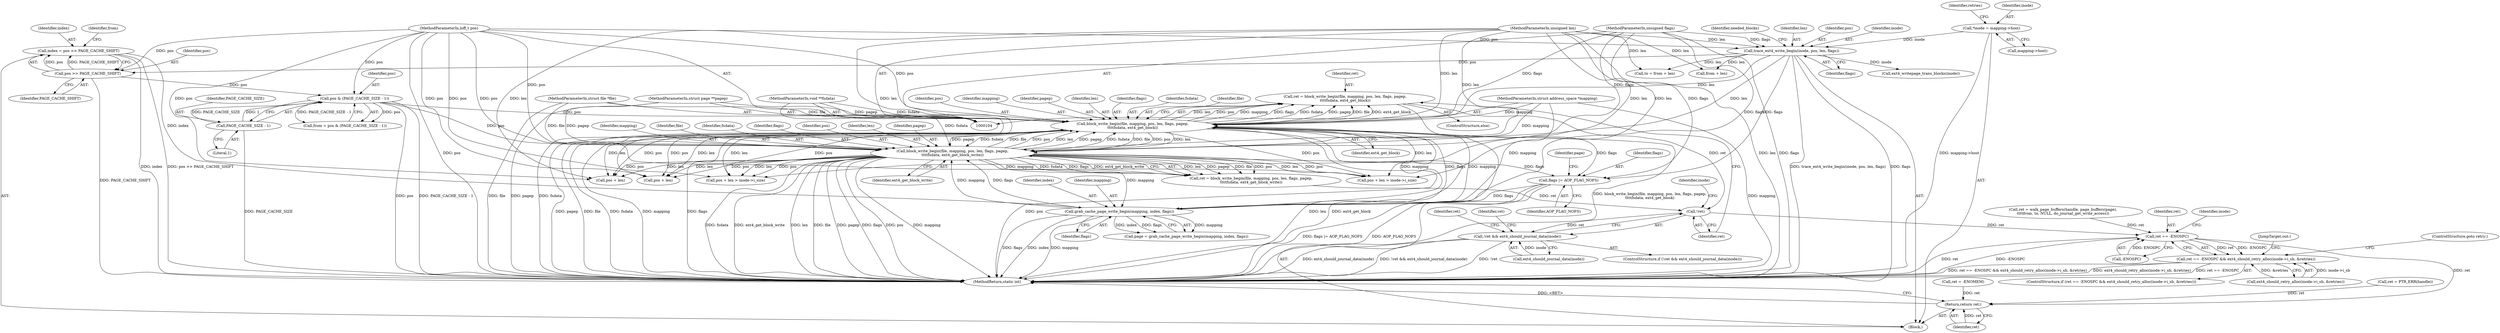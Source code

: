digraph "0_linux_744692dc059845b2a3022119871846e74d4f6e11_11@API" {
"1000212" [label="(Call,ret = block_write_begin(file, mapping, pos, len, flags, pagep,\n\t\t\t\tfsdata, ext4_get_block))"];
"1000214" [label="(Call,block_write_begin(file, mapping, pos, len, flags, pagep,\n\t\t\t\tfsdata, ext4_get_block))"];
"1000202" [label="(Call,block_write_begin(file, mapping, pos, len, flags, pagep,\n\t\t\t\tfsdata, ext4_get_block_write))"];
"1000105" [label="(MethodParameterIn,struct file *file)"];
"1000178" [label="(Call,grab_cache_page_write_begin(mapping, index, flags))"];
"1000106" [label="(MethodParameterIn,struct address_space *mapping)"];
"1000141" [label="(Call,index = pos >> PAGE_CACHE_SHIFT)"];
"1000143" [label="(Call,pos >> PAGE_CACHE_SHIFT)"];
"1000130" [label="(Call,trace_ext4_write_begin(inode, pos, len, flags))"];
"1000114" [label="(Call,*inode = mapping->host)"];
"1000107" [label="(MethodParameterIn,loff_t pos)"];
"1000108" [label="(MethodParameterIn,unsigned len)"];
"1000109" [label="(MethodParameterIn,unsigned flags)"];
"1000173" [label="(Call,flags |= AOP_FLAG_NOFS)"];
"1000148" [label="(Call,pos & (PAGE_CACHE_SIZE - 1))"];
"1000150" [label="(Call,PAGE_CACHE_SIZE - 1)"];
"1000110" [label="(MethodParameterIn,struct page **pagep)"];
"1000111" [label="(MethodParameterIn,void **fsdata)"];
"1000225" [label="(Call,!ret)"];
"1000224" [label="(Call,!ret && ext4_should_journal_data(inode))"];
"1000283" [label="(Call,ret == -ENOSPC)"];
"1000282" [label="(Call,ret == -ENOSPC && ext4_should_retry_alloc(inode->i_sb, &retries))"];
"1000295" [label="(Return,return ret;)"];
"1000224" [label="(Call,!ret && ext4_should_journal_data(inode))"];
"1000204" [label="(Identifier,mapping)"];
"1000133" [label="(Identifier,len)"];
"1000283" [label="(Call,ret == -ENOSPC)"];
"1000227" [label="(Call,ext4_should_journal_data(inode))"];
"1000124" [label="(Identifier,retries)"];
"1000177" [label="(Identifier,page)"];
"1000241" [label="(Identifier,ret)"];
"1000226" [label="(Identifier,ret)"];
"1000134" [label="(Identifier,flags)"];
"1000203" [label="(Identifier,file)"];
"1000264" [label="(Call,pos + len > inode->i_size)"];
"1000250" [label="(Call,pos + len)"];
"1000213" [label="(Identifier,ret)"];
"1000175" [label="(Identifier,AOP_FLAG_NOFS)"];
"1000180" [label="(Identifier,index)"];
"1000297" [label="(MethodReturn,static int)"];
"1000109" [label="(MethodParameterIn,unsigned flags)"];
"1000132" [label="(Identifier,pos)"];
"1000225" [label="(Call,!ret)"];
"1000188" [label="(Call,ret = -ENOMEM)"];
"1000179" [label="(Identifier,mapping)"];
"1000181" [label="(Identifier,flags)"];
"1000222" [label="(Identifier,ext4_get_block)"];
"1000131" [label="(Identifier,inode)"];
"1000209" [label="(Identifier,fsdata)"];
"1000173" [label="(Call,flags |= AOP_FLAG_NOFS)"];
"1000116" [label="(Call,mapping->host)"];
"1000265" [label="(Call,pos + len)"];
"1000168" [label="(Call,ret = PTR_ERR(handle))"];
"1000152" [label="(Literal,1)"];
"1000115" [label="(Identifier,inode)"];
"1000212" [label="(Call,ret = block_write_begin(file, mapping, pos, len, flags, pagep,\n\t\t\t\tfsdata, ext4_get_block))"];
"1000230" [label="(Call,ret = walk_page_buffers(handle, page_buffers(page),\n\t\t\t\tfrom, to, NULL, do_journal_get_write_access))"];
"1000105" [label="(MethodParameterIn,struct file *file)"];
"1000217" [label="(Identifier,pos)"];
"1000138" [label="(Call,ext4_writepage_trans_blocks(inode))"];
"1000144" [label="(Identifier,pos)"];
"1000107" [label="(MethodParameterIn,loff_t pos)"];
"1000284" [label="(Identifier,ret)"];
"1000282" [label="(Call,ret == -ENOSPC && ext4_should_retry_alloc(inode->i_sb, &retries))"];
"1000148" [label="(Call,pos & (PAGE_CACHE_SIZE - 1))"];
"1000228" [label="(Identifier,inode)"];
"1000153" [label="(Call,to = from + len)"];
"1000287" [label="(Call,ext4_should_retry_alloc(inode->i_sb, &retries))"];
"1000216" [label="(Identifier,mapping)"];
"1000151" [label="(Identifier,PAGE_CACHE_SIZE)"];
"1000143" [label="(Call,pos >> PAGE_CACHE_SHIFT)"];
"1000114" [label="(Call,*inode = mapping->host)"];
"1000285" [label="(Call,-ENOSPC)"];
"1000141" [label="(Call,index = pos >> PAGE_CACHE_SHIFT)"];
"1000200" [label="(Call,ret = block_write_begin(file, mapping, pos, len, flags, pagep,\n\t\t\t\tfsdata, ext4_get_block_write))"];
"1000155" [label="(Call,from + len)"];
"1000142" [label="(Identifier,index)"];
"1000110" [label="(MethodParameterIn,struct page **pagep)"];
"1000211" [label="(ControlStructure,else)"];
"1000108" [label="(MethodParameterIn,unsigned len)"];
"1000176" [label="(Call,page = grab_cache_page_write_begin(mapping, index, flags))"];
"1000146" [label="(Call,from = pos & (PAGE_CACHE_SIZE - 1))"];
"1000112" [label="(Block,)"];
"1000149" [label="(Identifier,pos)"];
"1000293" [label="(ControlStructure,goto retry;)"];
"1000223" [label="(ControlStructure,if (!ret && ext4_should_journal_data(inode)))"];
"1000147" [label="(Identifier,from)"];
"1000207" [label="(Identifier,flags)"];
"1000294" [label="(JumpTarget,out:)"];
"1000289" [label="(Identifier,inode)"];
"1000220" [label="(Identifier,pagep)"];
"1000150" [label="(Call,PAGE_CACHE_SIZE - 1)"];
"1000218" [label="(Identifier,len)"];
"1000210" [label="(Identifier,ext4_get_block_write)"];
"1000295" [label="(Return,return ret;)"];
"1000296" [label="(Identifier,ret)"];
"1000174" [label="(Identifier,flags)"];
"1000219" [label="(Identifier,flags)"];
"1000145" [label="(Identifier,PAGE_CACHE_SHIFT)"];
"1000214" [label="(Call,block_write_begin(file, mapping, pos, len, flags, pagep,\n\t\t\t\tfsdata, ext4_get_block))"];
"1000178" [label="(Call,grab_cache_page_write_begin(mapping, index, flags))"];
"1000130" [label="(Call,trace_ext4_write_begin(inode, pos, len, flags))"];
"1000281" [label="(ControlStructure,if (ret == -ENOSPC && ext4_should_retry_alloc(inode->i_sb, &retries)))"];
"1000205" [label="(Identifier,pos)"];
"1000249" [label="(Call,pos + len > inode->i_size)"];
"1000106" [label="(MethodParameterIn,struct address_space *mapping)"];
"1000111" [label="(MethodParameterIn,void **fsdata)"];
"1000221" [label="(Identifier,fsdata)"];
"1000231" [label="(Identifier,ret)"];
"1000215" [label="(Identifier,file)"];
"1000206" [label="(Identifier,len)"];
"1000208" [label="(Identifier,pagep)"];
"1000202" [label="(Call,block_write_begin(file, mapping, pos, len, flags, pagep,\n\t\t\t\tfsdata, ext4_get_block_write))"];
"1000136" [label="(Identifier,needed_blocks)"];
"1000212" -> "1000211"  [label="AST: "];
"1000212" -> "1000214"  [label="CFG: "];
"1000213" -> "1000212"  [label="AST: "];
"1000214" -> "1000212"  [label="AST: "];
"1000226" -> "1000212"  [label="CFG: "];
"1000212" -> "1000297"  [label="DDG: block_write_begin(file, mapping, pos, len, flags, pagep,\n\t\t\t\tfsdata, ext4_get_block)"];
"1000214" -> "1000212"  [label="DDG: len"];
"1000214" -> "1000212"  [label="DDG: pos"];
"1000214" -> "1000212"  [label="DDG: mapping"];
"1000214" -> "1000212"  [label="DDG: flags"];
"1000214" -> "1000212"  [label="DDG: fsdata"];
"1000214" -> "1000212"  [label="DDG: pagep"];
"1000214" -> "1000212"  [label="DDG: file"];
"1000214" -> "1000212"  [label="DDG: ext4_get_block"];
"1000212" -> "1000225"  [label="DDG: ret"];
"1000214" -> "1000222"  [label="CFG: "];
"1000215" -> "1000214"  [label="AST: "];
"1000216" -> "1000214"  [label="AST: "];
"1000217" -> "1000214"  [label="AST: "];
"1000218" -> "1000214"  [label="AST: "];
"1000219" -> "1000214"  [label="AST: "];
"1000220" -> "1000214"  [label="AST: "];
"1000221" -> "1000214"  [label="AST: "];
"1000222" -> "1000214"  [label="AST: "];
"1000214" -> "1000297"  [label="DDG: fsdata"];
"1000214" -> "1000297"  [label="DDG: mapping"];
"1000214" -> "1000297"  [label="DDG: flags"];
"1000214" -> "1000297"  [label="DDG: pos"];
"1000214" -> "1000297"  [label="DDG: len"];
"1000214" -> "1000297"  [label="DDG: ext4_get_block"];
"1000214" -> "1000297"  [label="DDG: pagep"];
"1000214" -> "1000297"  [label="DDG: file"];
"1000214" -> "1000173"  [label="DDG: flags"];
"1000214" -> "1000178"  [label="DDG: mapping"];
"1000214" -> "1000202"  [label="DDG: file"];
"1000214" -> "1000202"  [label="DDG: pos"];
"1000214" -> "1000202"  [label="DDG: len"];
"1000214" -> "1000202"  [label="DDG: pagep"];
"1000214" -> "1000202"  [label="DDG: fsdata"];
"1000202" -> "1000214"  [label="DDG: file"];
"1000202" -> "1000214"  [label="DDG: pos"];
"1000202" -> "1000214"  [label="DDG: len"];
"1000202" -> "1000214"  [label="DDG: pagep"];
"1000202" -> "1000214"  [label="DDG: fsdata"];
"1000105" -> "1000214"  [label="DDG: file"];
"1000178" -> "1000214"  [label="DDG: mapping"];
"1000178" -> "1000214"  [label="DDG: flags"];
"1000106" -> "1000214"  [label="DDG: mapping"];
"1000148" -> "1000214"  [label="DDG: pos"];
"1000107" -> "1000214"  [label="DDG: pos"];
"1000108" -> "1000214"  [label="DDG: len"];
"1000130" -> "1000214"  [label="DDG: len"];
"1000109" -> "1000214"  [label="DDG: flags"];
"1000110" -> "1000214"  [label="DDG: pagep"];
"1000111" -> "1000214"  [label="DDG: fsdata"];
"1000214" -> "1000249"  [label="DDG: pos"];
"1000214" -> "1000249"  [label="DDG: len"];
"1000214" -> "1000250"  [label="DDG: pos"];
"1000214" -> "1000250"  [label="DDG: len"];
"1000214" -> "1000264"  [label="DDG: pos"];
"1000214" -> "1000264"  [label="DDG: len"];
"1000214" -> "1000265"  [label="DDG: pos"];
"1000214" -> "1000265"  [label="DDG: len"];
"1000202" -> "1000200"  [label="AST: "];
"1000202" -> "1000210"  [label="CFG: "];
"1000203" -> "1000202"  [label="AST: "];
"1000204" -> "1000202"  [label="AST: "];
"1000205" -> "1000202"  [label="AST: "];
"1000206" -> "1000202"  [label="AST: "];
"1000207" -> "1000202"  [label="AST: "];
"1000208" -> "1000202"  [label="AST: "];
"1000209" -> "1000202"  [label="AST: "];
"1000210" -> "1000202"  [label="AST: "];
"1000200" -> "1000202"  [label="CFG: "];
"1000202" -> "1000297"  [label="DDG: fsdata"];
"1000202" -> "1000297"  [label="DDG: ext4_get_block_write"];
"1000202" -> "1000297"  [label="DDG: len"];
"1000202" -> "1000297"  [label="DDG: file"];
"1000202" -> "1000297"  [label="DDG: pagep"];
"1000202" -> "1000297"  [label="DDG: flags"];
"1000202" -> "1000297"  [label="DDG: pos"];
"1000202" -> "1000297"  [label="DDG: mapping"];
"1000202" -> "1000173"  [label="DDG: flags"];
"1000202" -> "1000178"  [label="DDG: mapping"];
"1000202" -> "1000200"  [label="DDG: len"];
"1000202" -> "1000200"  [label="DDG: pagep"];
"1000202" -> "1000200"  [label="DDG: file"];
"1000202" -> "1000200"  [label="DDG: pos"];
"1000202" -> "1000200"  [label="DDG: mapping"];
"1000202" -> "1000200"  [label="DDG: fsdata"];
"1000202" -> "1000200"  [label="DDG: flags"];
"1000202" -> "1000200"  [label="DDG: ext4_get_block_write"];
"1000105" -> "1000202"  [label="DDG: file"];
"1000178" -> "1000202"  [label="DDG: mapping"];
"1000178" -> "1000202"  [label="DDG: flags"];
"1000106" -> "1000202"  [label="DDG: mapping"];
"1000148" -> "1000202"  [label="DDG: pos"];
"1000107" -> "1000202"  [label="DDG: pos"];
"1000108" -> "1000202"  [label="DDG: len"];
"1000130" -> "1000202"  [label="DDG: len"];
"1000109" -> "1000202"  [label="DDG: flags"];
"1000110" -> "1000202"  [label="DDG: pagep"];
"1000111" -> "1000202"  [label="DDG: fsdata"];
"1000202" -> "1000249"  [label="DDG: pos"];
"1000202" -> "1000249"  [label="DDG: len"];
"1000202" -> "1000250"  [label="DDG: pos"];
"1000202" -> "1000250"  [label="DDG: len"];
"1000202" -> "1000264"  [label="DDG: pos"];
"1000202" -> "1000264"  [label="DDG: len"];
"1000202" -> "1000265"  [label="DDG: pos"];
"1000202" -> "1000265"  [label="DDG: len"];
"1000105" -> "1000104"  [label="AST: "];
"1000105" -> "1000297"  [label="DDG: file"];
"1000178" -> "1000176"  [label="AST: "];
"1000178" -> "1000181"  [label="CFG: "];
"1000179" -> "1000178"  [label="AST: "];
"1000180" -> "1000178"  [label="AST: "];
"1000181" -> "1000178"  [label="AST: "];
"1000176" -> "1000178"  [label="CFG: "];
"1000178" -> "1000297"  [label="DDG: mapping"];
"1000178" -> "1000297"  [label="DDG: flags"];
"1000178" -> "1000297"  [label="DDG: index"];
"1000178" -> "1000176"  [label="DDG: mapping"];
"1000178" -> "1000176"  [label="DDG: index"];
"1000178" -> "1000176"  [label="DDG: flags"];
"1000106" -> "1000178"  [label="DDG: mapping"];
"1000141" -> "1000178"  [label="DDG: index"];
"1000173" -> "1000178"  [label="DDG: flags"];
"1000109" -> "1000178"  [label="DDG: flags"];
"1000106" -> "1000104"  [label="AST: "];
"1000106" -> "1000297"  [label="DDG: mapping"];
"1000141" -> "1000112"  [label="AST: "];
"1000141" -> "1000143"  [label="CFG: "];
"1000142" -> "1000141"  [label="AST: "];
"1000143" -> "1000141"  [label="AST: "];
"1000147" -> "1000141"  [label="CFG: "];
"1000141" -> "1000297"  [label="DDG: index"];
"1000141" -> "1000297"  [label="DDG: pos >> PAGE_CACHE_SHIFT"];
"1000143" -> "1000141"  [label="DDG: pos"];
"1000143" -> "1000141"  [label="DDG: PAGE_CACHE_SHIFT"];
"1000143" -> "1000145"  [label="CFG: "];
"1000144" -> "1000143"  [label="AST: "];
"1000145" -> "1000143"  [label="AST: "];
"1000143" -> "1000297"  [label="DDG: PAGE_CACHE_SHIFT"];
"1000130" -> "1000143"  [label="DDG: pos"];
"1000107" -> "1000143"  [label="DDG: pos"];
"1000143" -> "1000148"  [label="DDG: pos"];
"1000130" -> "1000112"  [label="AST: "];
"1000130" -> "1000134"  [label="CFG: "];
"1000131" -> "1000130"  [label="AST: "];
"1000132" -> "1000130"  [label="AST: "];
"1000133" -> "1000130"  [label="AST: "];
"1000134" -> "1000130"  [label="AST: "];
"1000136" -> "1000130"  [label="CFG: "];
"1000130" -> "1000297"  [label="DDG: trace_ext4_write_begin(inode, pos, len, flags)"];
"1000130" -> "1000297"  [label="DDG: flags"];
"1000114" -> "1000130"  [label="DDG: inode"];
"1000107" -> "1000130"  [label="DDG: pos"];
"1000108" -> "1000130"  [label="DDG: len"];
"1000109" -> "1000130"  [label="DDG: flags"];
"1000130" -> "1000138"  [label="DDG: inode"];
"1000130" -> "1000153"  [label="DDG: len"];
"1000130" -> "1000155"  [label="DDG: len"];
"1000130" -> "1000173"  [label="DDG: flags"];
"1000114" -> "1000112"  [label="AST: "];
"1000114" -> "1000116"  [label="CFG: "];
"1000115" -> "1000114"  [label="AST: "];
"1000116" -> "1000114"  [label="AST: "];
"1000124" -> "1000114"  [label="CFG: "];
"1000114" -> "1000297"  [label="DDG: mapping->host"];
"1000107" -> "1000104"  [label="AST: "];
"1000107" -> "1000297"  [label="DDG: pos"];
"1000107" -> "1000148"  [label="DDG: pos"];
"1000107" -> "1000249"  [label="DDG: pos"];
"1000107" -> "1000250"  [label="DDG: pos"];
"1000107" -> "1000264"  [label="DDG: pos"];
"1000107" -> "1000265"  [label="DDG: pos"];
"1000108" -> "1000104"  [label="AST: "];
"1000108" -> "1000297"  [label="DDG: len"];
"1000108" -> "1000153"  [label="DDG: len"];
"1000108" -> "1000155"  [label="DDG: len"];
"1000108" -> "1000249"  [label="DDG: len"];
"1000108" -> "1000250"  [label="DDG: len"];
"1000108" -> "1000264"  [label="DDG: len"];
"1000108" -> "1000265"  [label="DDG: len"];
"1000109" -> "1000104"  [label="AST: "];
"1000109" -> "1000297"  [label="DDG: flags"];
"1000109" -> "1000173"  [label="DDG: flags"];
"1000173" -> "1000112"  [label="AST: "];
"1000173" -> "1000175"  [label="CFG: "];
"1000174" -> "1000173"  [label="AST: "];
"1000175" -> "1000173"  [label="AST: "];
"1000177" -> "1000173"  [label="CFG: "];
"1000173" -> "1000297"  [label="DDG: flags |= AOP_FLAG_NOFS"];
"1000173" -> "1000297"  [label="DDG: AOP_FLAG_NOFS"];
"1000148" -> "1000146"  [label="AST: "];
"1000148" -> "1000150"  [label="CFG: "];
"1000149" -> "1000148"  [label="AST: "];
"1000150" -> "1000148"  [label="AST: "];
"1000146" -> "1000148"  [label="CFG: "];
"1000148" -> "1000297"  [label="DDG: pos"];
"1000148" -> "1000297"  [label="DDG: PAGE_CACHE_SIZE - 1"];
"1000148" -> "1000146"  [label="DDG: pos"];
"1000148" -> "1000146"  [label="DDG: PAGE_CACHE_SIZE - 1"];
"1000150" -> "1000148"  [label="DDG: PAGE_CACHE_SIZE"];
"1000150" -> "1000148"  [label="DDG: 1"];
"1000150" -> "1000152"  [label="CFG: "];
"1000151" -> "1000150"  [label="AST: "];
"1000152" -> "1000150"  [label="AST: "];
"1000150" -> "1000297"  [label="DDG: PAGE_CACHE_SIZE"];
"1000110" -> "1000104"  [label="AST: "];
"1000110" -> "1000297"  [label="DDG: pagep"];
"1000111" -> "1000104"  [label="AST: "];
"1000111" -> "1000297"  [label="DDG: fsdata"];
"1000225" -> "1000224"  [label="AST: "];
"1000225" -> "1000226"  [label="CFG: "];
"1000226" -> "1000225"  [label="AST: "];
"1000228" -> "1000225"  [label="CFG: "];
"1000224" -> "1000225"  [label="CFG: "];
"1000225" -> "1000224"  [label="DDG: ret"];
"1000200" -> "1000225"  [label="DDG: ret"];
"1000225" -> "1000283"  [label="DDG: ret"];
"1000224" -> "1000223"  [label="AST: "];
"1000224" -> "1000227"  [label="CFG: "];
"1000227" -> "1000224"  [label="AST: "];
"1000231" -> "1000224"  [label="CFG: "];
"1000241" -> "1000224"  [label="CFG: "];
"1000224" -> "1000297"  [label="DDG: !ret"];
"1000224" -> "1000297"  [label="DDG: ext4_should_journal_data(inode)"];
"1000224" -> "1000297"  [label="DDG: !ret && ext4_should_journal_data(inode)"];
"1000227" -> "1000224"  [label="DDG: inode"];
"1000283" -> "1000282"  [label="AST: "];
"1000283" -> "1000285"  [label="CFG: "];
"1000284" -> "1000283"  [label="AST: "];
"1000285" -> "1000283"  [label="AST: "];
"1000289" -> "1000283"  [label="CFG: "];
"1000282" -> "1000283"  [label="CFG: "];
"1000283" -> "1000297"  [label="DDG: -ENOSPC"];
"1000283" -> "1000297"  [label="DDG: ret"];
"1000283" -> "1000282"  [label="DDG: ret"];
"1000283" -> "1000282"  [label="DDG: -ENOSPC"];
"1000230" -> "1000283"  [label="DDG: ret"];
"1000285" -> "1000283"  [label="DDG: ENOSPC"];
"1000283" -> "1000295"  [label="DDG: ret"];
"1000282" -> "1000281"  [label="AST: "];
"1000282" -> "1000287"  [label="CFG: "];
"1000287" -> "1000282"  [label="AST: "];
"1000293" -> "1000282"  [label="CFG: "];
"1000294" -> "1000282"  [label="CFG: "];
"1000282" -> "1000297"  [label="DDG: ret == -ENOSPC && ext4_should_retry_alloc(inode->i_sb, &retries)"];
"1000282" -> "1000297"  [label="DDG: ext4_should_retry_alloc(inode->i_sb, &retries)"];
"1000282" -> "1000297"  [label="DDG: ret == -ENOSPC"];
"1000287" -> "1000282"  [label="DDG: inode->i_sb"];
"1000287" -> "1000282"  [label="DDG: &retries"];
"1000295" -> "1000112"  [label="AST: "];
"1000295" -> "1000296"  [label="CFG: "];
"1000296" -> "1000295"  [label="AST: "];
"1000297" -> "1000295"  [label="CFG: "];
"1000295" -> "1000297"  [label="DDG: <RET>"];
"1000296" -> "1000295"  [label="DDG: ret"];
"1000168" -> "1000295"  [label="DDG: ret"];
"1000188" -> "1000295"  [label="DDG: ret"];
}
